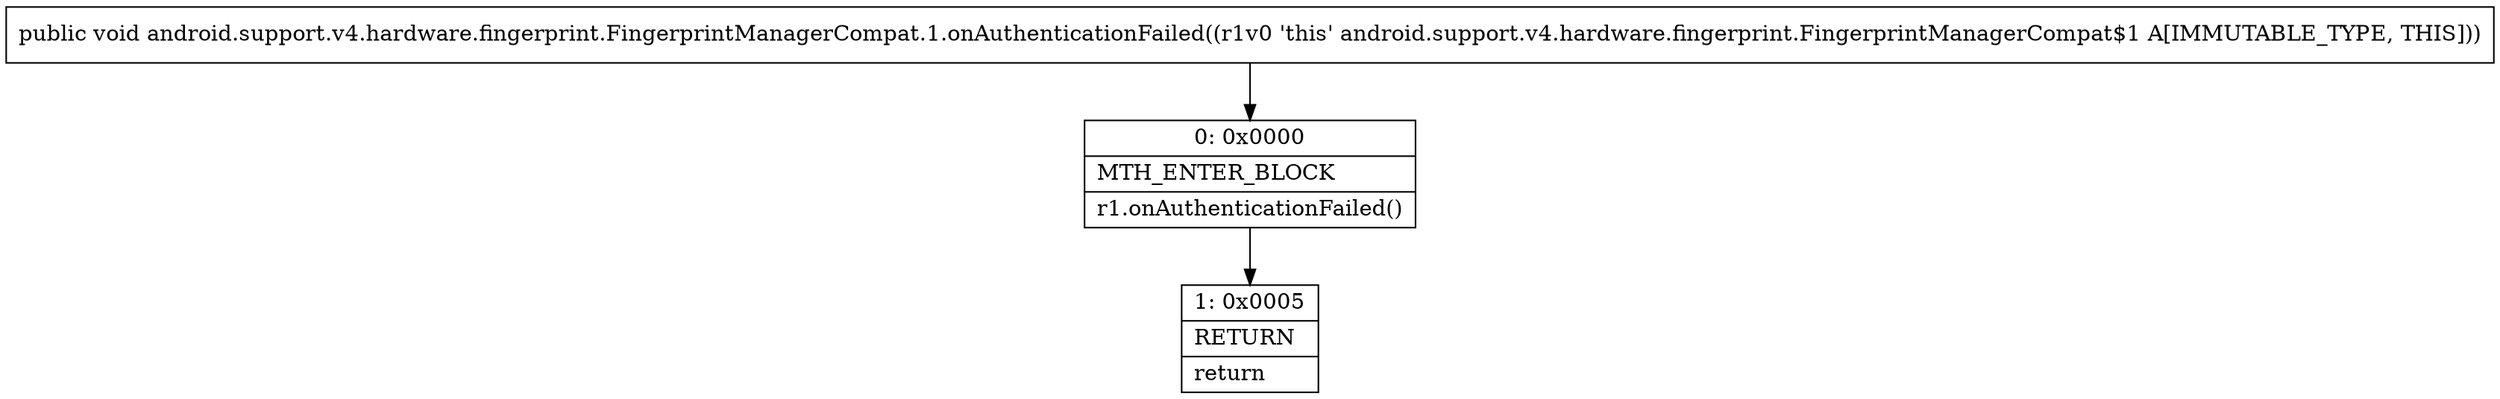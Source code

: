 digraph "CFG forandroid.support.v4.hardware.fingerprint.FingerprintManagerCompat.1.onAuthenticationFailed()V" {
Node_0 [shape=record,label="{0\:\ 0x0000|MTH_ENTER_BLOCK\l|r1.onAuthenticationFailed()\l}"];
Node_1 [shape=record,label="{1\:\ 0x0005|RETURN\l|return\l}"];
MethodNode[shape=record,label="{public void android.support.v4.hardware.fingerprint.FingerprintManagerCompat.1.onAuthenticationFailed((r1v0 'this' android.support.v4.hardware.fingerprint.FingerprintManagerCompat$1 A[IMMUTABLE_TYPE, THIS])) }"];
MethodNode -> Node_0;
Node_0 -> Node_1;
}


